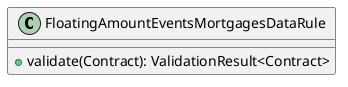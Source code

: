 @startuml

    class FloatingAmountEventsMortgagesDataRule [[FloatingAmountEventsMortgagesDataRule.html]] {
        +validate(Contract): ValidationResult<Contract>
    }

@enduml
